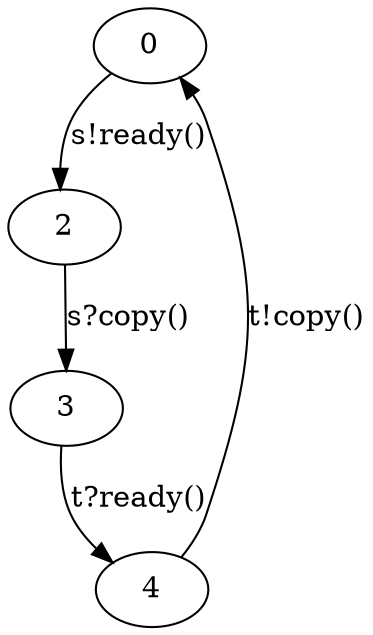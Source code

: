 digraph k {
  0;
  2;
  3;
  4;
  
  
  0 -> 2 [label="s!ready()", ];
  2 -> 3 [label="s?copy()", ];
  3 -> 4 [label="t?ready()", ];
  4 -> 0 [label="t!copy()", ];
  
  }
